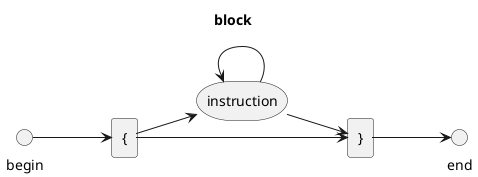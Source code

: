 @startuml
left to right direction
title block

circle "begin" as BEGIN
circle "end" as END
storage instruction
rectangle "{" as L
rectangle "}" as R

BEGIN-->L
L-->instruction
instruction-->R
R-->END
instruction<--instruction
L-->R
@enduml
